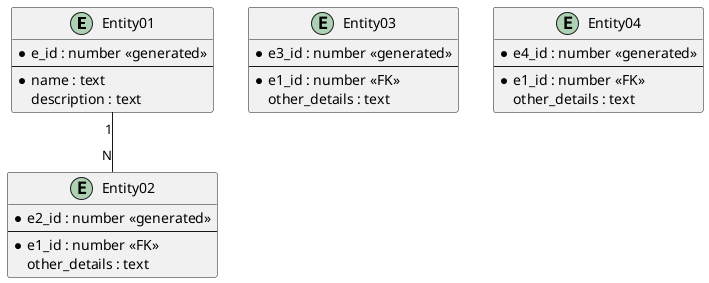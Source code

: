 @startuml
skinparam Linetype ortho

entity "Entity01" as e01 {
    *e_id : number <<generated>>
    --
    *name : text
    description : text
}

entity "Entity02" as e02 {
    *e2_id : number <<generated>>
    --
    *e1_id : number <<FK>>
    other_details : text
}

entity "Entity03" as e03 {
    *e3_id : number <<generated>>
    --
    *e1_id : number <<FK>>
    other_details : text
}

entity "Entity04" as e04 {
    *e4_id : number <<generated>>
    --
    *e1_id : number <<FK>>
    other_details : text
}

e01 "1"--"N" e02
@enduml